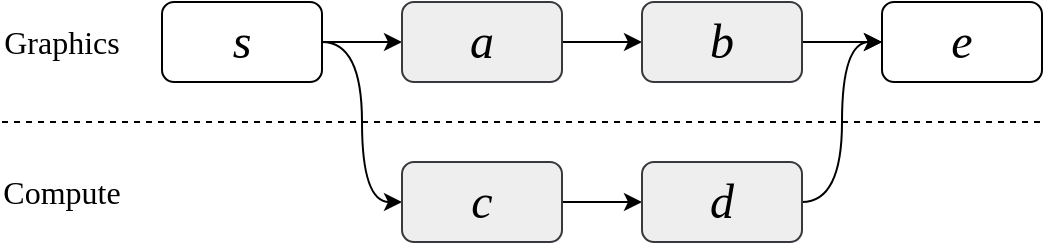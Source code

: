 <mxfile version="23.0.2" type="github">
  <diagram name="第 1 页" id="9Wy57vLdWNZvY6cCVtTI">
    <mxGraphModel dx="2648" dy="1402" grid="1" gridSize="10" guides="1" tooltips="1" connect="1" arrows="1" fold="1" page="1" pageScale="1" pageWidth="827" pageHeight="1169" math="0" shadow="0">
      <root>
        <mxCell id="0" />
        <mxCell id="1" parent="0" />
        <mxCell id="MBymmYlp3hh2KS27ztZ8-3" value="" style="edgeStyle=orthogonalEdgeStyle;rounded=0;orthogonalLoop=1;jettySize=auto;html=1;" parent="1" source="MBymmYlp3hh2KS27ztZ8-1" target="MBymmYlp3hh2KS27ztZ8-2" edge="1">
          <mxGeometry relative="1" as="geometry" />
        </mxCell>
        <mxCell id="MBymmYlp3hh2KS27ztZ8-12" style="edgeStyle=orthogonalEdgeStyle;rounded=0;orthogonalLoop=1;jettySize=auto;html=1;exitX=1;exitY=0.5;exitDx=0;exitDy=0;entryX=0;entryY=0.5;entryDx=0;entryDy=0;curved=1;" parent="1" source="MBymmYlp3hh2KS27ztZ8-1" target="MBymmYlp3hh2KS27ztZ8-8" edge="1">
          <mxGeometry relative="1" as="geometry" />
        </mxCell>
        <mxCell id="MBymmYlp3hh2KS27ztZ8-1" value="s" style="rounded=1;whiteSpace=wrap;html=1;fontFamily=Times New Roman;fontSize=24;fontStyle=2" parent="1" vertex="1">
          <mxGeometry x="200" y="160" width="80" height="40" as="geometry" />
        </mxCell>
        <mxCell id="MBymmYlp3hh2KS27ztZ8-5" value="" style="edgeStyle=orthogonalEdgeStyle;rounded=0;orthogonalLoop=1;jettySize=auto;html=1;" parent="1" source="MBymmYlp3hh2KS27ztZ8-2" target="MBymmYlp3hh2KS27ztZ8-4" edge="1">
          <mxGeometry relative="1" as="geometry" />
        </mxCell>
        <mxCell id="MBymmYlp3hh2KS27ztZ8-2" value="a" style="rounded=1;whiteSpace=wrap;html=1;fontFamily=Times New Roman;fontSize=24;labelBackgroundColor=none;fillColor=#eeeeee;strokeColor=#36393d;fontStyle=2" parent="1" vertex="1">
          <mxGeometry x="320" y="160" width="80" height="40" as="geometry" />
        </mxCell>
        <mxCell id="MBymmYlp3hh2KS27ztZ8-7" value="" style="edgeStyle=orthogonalEdgeStyle;rounded=0;orthogonalLoop=1;jettySize=auto;html=1;" parent="1" source="MBymmYlp3hh2KS27ztZ8-4" target="MBymmYlp3hh2KS27ztZ8-6" edge="1">
          <mxGeometry relative="1" as="geometry" />
        </mxCell>
        <mxCell id="MBymmYlp3hh2KS27ztZ8-4" value="b" style="rounded=1;whiteSpace=wrap;html=1;fontFamily=Times New Roman;fontSize=24;fillColor=#eeeeee;strokeColor=#36393d;fontStyle=2" parent="1" vertex="1">
          <mxGeometry x="440" y="160" width="80" height="40" as="geometry" />
        </mxCell>
        <mxCell id="MBymmYlp3hh2KS27ztZ8-6" value="e" style="rounded=1;whiteSpace=wrap;html=1;fontFamily=Times New Roman;fontSize=24;fontStyle=2" parent="1" vertex="1">
          <mxGeometry x="560" y="160" width="80" height="40" as="geometry" />
        </mxCell>
        <mxCell id="MBymmYlp3hh2KS27ztZ8-10" value="" style="edgeStyle=orthogonalEdgeStyle;rounded=0;orthogonalLoop=1;jettySize=auto;html=1;" parent="1" source="MBymmYlp3hh2KS27ztZ8-8" target="MBymmYlp3hh2KS27ztZ8-9" edge="1">
          <mxGeometry relative="1" as="geometry" />
        </mxCell>
        <mxCell id="MBymmYlp3hh2KS27ztZ8-8" value="c" style="rounded=1;whiteSpace=wrap;html=1;fontFamily=Times New Roman;fontSize=24;fillColor=#eeeeee;strokeColor=#36393d;fontStyle=2" parent="1" vertex="1">
          <mxGeometry x="320" y="240" width="80" height="40" as="geometry" />
        </mxCell>
        <mxCell id="MBymmYlp3hh2KS27ztZ8-13" style="edgeStyle=orthogonalEdgeStyle;rounded=0;orthogonalLoop=1;jettySize=auto;html=1;entryX=0;entryY=0.5;entryDx=0;entryDy=0;curved=1;" parent="1" source="MBymmYlp3hh2KS27ztZ8-9" target="MBymmYlp3hh2KS27ztZ8-6" edge="1">
          <mxGeometry relative="1" as="geometry" />
        </mxCell>
        <mxCell id="MBymmYlp3hh2KS27ztZ8-9" value="d" style="rounded=1;whiteSpace=wrap;html=1;fontFamily=Times New Roman;fontSize=24;fillColor=#eeeeee;strokeColor=#36393d;fontStyle=2" parent="1" vertex="1">
          <mxGeometry x="440" y="240" width="80" height="40" as="geometry" />
        </mxCell>
        <mxCell id="MBymmYlp3hh2KS27ztZ8-15" value="" style="endArrow=none;dashed=1;html=1;rounded=0;" parent="1" edge="1">
          <mxGeometry width="50" height="50" relative="1" as="geometry">
            <mxPoint x="120" y="220" as="sourcePoint" />
            <mxPoint x="640" y="220" as="targetPoint" />
          </mxGeometry>
        </mxCell>
        <mxCell id="MBymmYlp3hh2KS27ztZ8-16" value="Graphics" style="text;html=1;strokeColor=none;fillColor=none;align=center;verticalAlign=middle;whiteSpace=wrap;rounded=0;fontFamily=Times New Roman;fontSize=16;" parent="1" vertex="1">
          <mxGeometry x="120" y="165" width="60" height="30" as="geometry" />
        </mxCell>
        <mxCell id="MBymmYlp3hh2KS27ztZ8-17" value="Compute" style="text;html=1;strokeColor=none;fillColor=none;align=center;verticalAlign=middle;whiteSpace=wrap;rounded=0;fontFamily=Times New Roman;fontSize=16;" parent="1" vertex="1">
          <mxGeometry x="120" y="240" width="60" height="30" as="geometry" />
        </mxCell>
      </root>
    </mxGraphModel>
  </diagram>
</mxfile>
